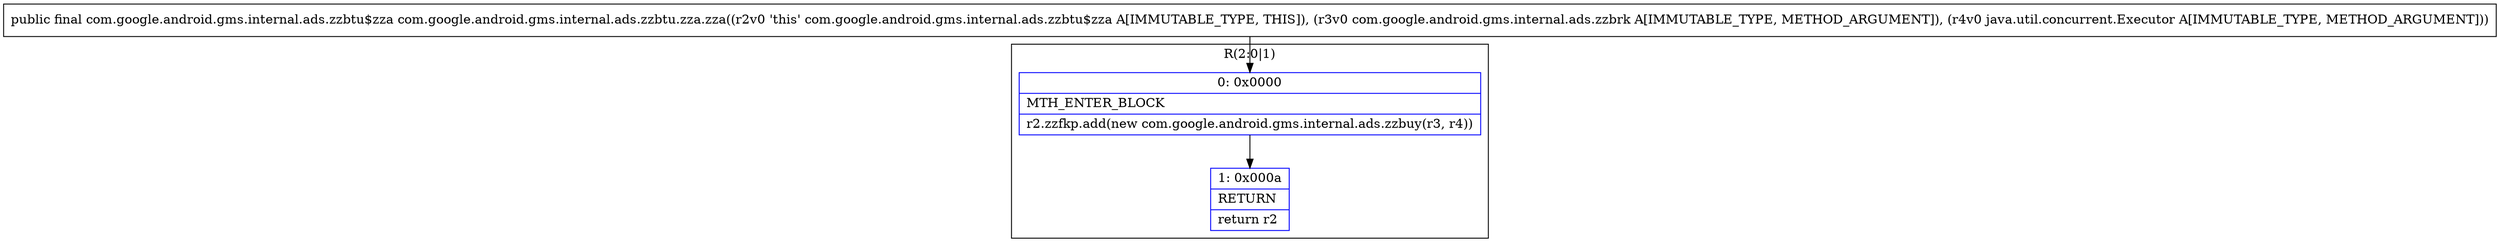 digraph "CFG forcom.google.android.gms.internal.ads.zzbtu.zza.zza(Lcom\/google\/android\/gms\/internal\/ads\/zzbrk;Ljava\/util\/concurrent\/Executor;)Lcom\/google\/android\/gms\/internal\/ads\/zzbtu$zza;" {
subgraph cluster_Region_936077249 {
label = "R(2:0|1)";
node [shape=record,color=blue];
Node_0 [shape=record,label="{0\:\ 0x0000|MTH_ENTER_BLOCK\l|r2.zzfkp.add(new com.google.android.gms.internal.ads.zzbuy(r3, r4))\l}"];
Node_1 [shape=record,label="{1\:\ 0x000a|RETURN\l|return r2\l}"];
}
MethodNode[shape=record,label="{public final com.google.android.gms.internal.ads.zzbtu$zza com.google.android.gms.internal.ads.zzbtu.zza.zza((r2v0 'this' com.google.android.gms.internal.ads.zzbtu$zza A[IMMUTABLE_TYPE, THIS]), (r3v0 com.google.android.gms.internal.ads.zzbrk A[IMMUTABLE_TYPE, METHOD_ARGUMENT]), (r4v0 java.util.concurrent.Executor A[IMMUTABLE_TYPE, METHOD_ARGUMENT])) }"];
MethodNode -> Node_0;
Node_0 -> Node_1;
}

